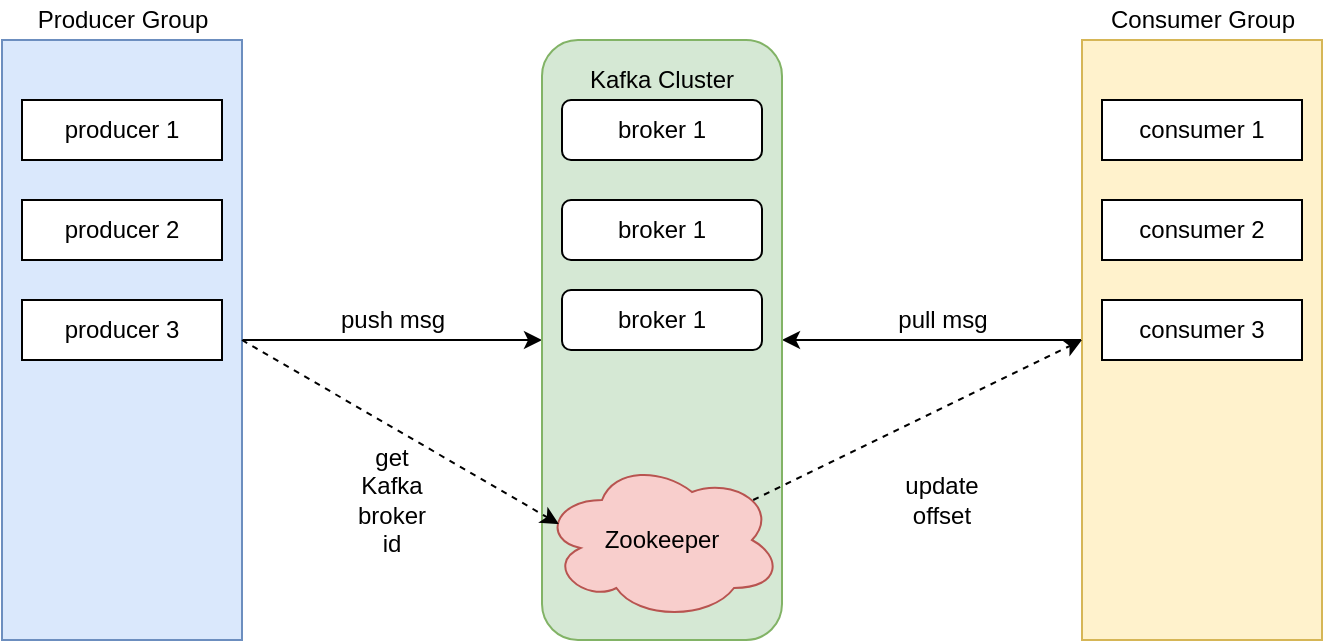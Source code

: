 <mxfile version="14.9.6" type="device"><diagram id="nGw5S4bacdjQobtpEQn1" name="Page-1"><mxGraphModel dx="1422" dy="762" grid="1" gridSize="10" guides="1" tooltips="1" connect="1" arrows="1" fold="1" page="1" pageScale="1" pageWidth="850" pageHeight="1100" math="0" shadow="0"><root><mxCell id="0"/><mxCell id="1" parent="0"/><mxCell id="AAB3Z_PISzw-zsyaYpzm-12" style="edgeStyle=orthogonalEdgeStyle;rounded=0;orthogonalLoop=1;jettySize=auto;html=1;exitX=1;exitY=0.5;exitDx=0;exitDy=0;entryX=0;entryY=0.5;entryDx=0;entryDy=0;" edge="1" parent="1" source="AAB3Z_PISzw-zsyaYpzm-1" target="AAB3Z_PISzw-zsyaYpzm-3"><mxGeometry relative="1" as="geometry"/></mxCell><mxCell id="AAB3Z_PISzw-zsyaYpzm-1" value="" style="rounded=0;whiteSpace=wrap;html=1;fillColor=#dae8fc;strokeColor=#6c8ebf;" vertex="1" parent="1"><mxGeometry x="90" y="140" width="120" height="300" as="geometry"/></mxCell><mxCell id="AAB3Z_PISzw-zsyaYpzm-13" style="edgeStyle=orthogonalEdgeStyle;rounded=0;orthogonalLoop=1;jettySize=auto;html=1;exitX=0;exitY=0.5;exitDx=0;exitDy=0;entryX=1;entryY=0.5;entryDx=0;entryDy=0;" edge="1" parent="1" source="AAB3Z_PISzw-zsyaYpzm-2" target="AAB3Z_PISzw-zsyaYpzm-3"><mxGeometry relative="1" as="geometry"/></mxCell><mxCell id="AAB3Z_PISzw-zsyaYpzm-2" value="" style="rounded=0;whiteSpace=wrap;html=1;fillColor=#fff2cc;strokeColor=#d6b656;" vertex="1" parent="1"><mxGeometry x="630" y="140" width="120" height="300" as="geometry"/></mxCell><mxCell id="AAB3Z_PISzw-zsyaYpzm-3" value="" style="rounded=1;whiteSpace=wrap;html=1;fillColor=#d5e8d4;strokeColor=#82b366;" vertex="1" parent="1"><mxGeometry x="360" y="140" width="120" height="300" as="geometry"/></mxCell><mxCell id="AAB3Z_PISzw-zsyaYpzm-4" value="Producer Group" style="text;html=1;align=center;verticalAlign=middle;resizable=0;points=[];autosize=1;strokeColor=none;" vertex="1" parent="1"><mxGeometry x="100" y="120" width="100" height="20" as="geometry"/></mxCell><mxCell id="AAB3Z_PISzw-zsyaYpzm-5" value="Consumer Group" style="text;html=1;align=center;verticalAlign=middle;resizable=0;points=[];autosize=1;strokeColor=none;" vertex="1" parent="1"><mxGeometry x="635" y="120" width="110" height="20" as="geometry"/></mxCell><mxCell id="AAB3Z_PISzw-zsyaYpzm-6" value="producer 1" style="rounded=0;whiteSpace=wrap;html=1;" vertex="1" parent="1"><mxGeometry x="100" y="170" width="100" height="30" as="geometry"/></mxCell><mxCell id="AAB3Z_PISzw-zsyaYpzm-7" value="producer 3" style="rounded=0;whiteSpace=wrap;html=1;" vertex="1" parent="1"><mxGeometry x="100" y="270" width="100" height="30" as="geometry"/></mxCell><mxCell id="AAB3Z_PISzw-zsyaYpzm-8" value="producer 2" style="rounded=0;whiteSpace=wrap;html=1;" vertex="1" parent="1"><mxGeometry x="100" y="220" width="100" height="30" as="geometry"/></mxCell><mxCell id="AAB3Z_PISzw-zsyaYpzm-9" value="consumer 1" style="rounded=0;whiteSpace=wrap;html=1;" vertex="1" parent="1"><mxGeometry x="640" y="170" width="100" height="30" as="geometry"/></mxCell><mxCell id="AAB3Z_PISzw-zsyaYpzm-10" value="consumer 2" style="rounded=0;whiteSpace=wrap;html=1;" vertex="1" parent="1"><mxGeometry x="640" y="220" width="100" height="30" as="geometry"/></mxCell><mxCell id="AAB3Z_PISzw-zsyaYpzm-11" value="consumer 3" style="rounded=0;whiteSpace=wrap;html=1;" vertex="1" parent="1"><mxGeometry x="640" y="270" width="100" height="30" as="geometry"/></mxCell><mxCell id="AAB3Z_PISzw-zsyaYpzm-14" value="push msg" style="text;html=1;align=center;verticalAlign=middle;resizable=0;points=[];autosize=1;strokeColor=none;" vertex="1" parent="1"><mxGeometry x="250" y="270" width="70" height="20" as="geometry"/></mxCell><mxCell id="AAB3Z_PISzw-zsyaYpzm-15" value="pull msg" style="text;html=1;align=center;verticalAlign=middle;resizable=0;points=[];autosize=1;strokeColor=none;" vertex="1" parent="1"><mxGeometry x="530" y="270" width="60" height="20" as="geometry"/></mxCell><mxCell id="AAB3Z_PISzw-zsyaYpzm-16" value="Zookeeper" style="ellipse;shape=cloud;whiteSpace=wrap;html=1;fillColor=#f8cecc;strokeColor=#b85450;" vertex="1" parent="1"><mxGeometry x="360" y="350" width="120" height="80" as="geometry"/></mxCell><mxCell id="AAB3Z_PISzw-zsyaYpzm-18" value="broker 1" style="rounded=1;whiteSpace=wrap;html=1;" vertex="1" parent="1"><mxGeometry x="370" y="170" width="100" height="30" as="geometry"/></mxCell><mxCell id="AAB3Z_PISzw-zsyaYpzm-19" value="broker 1" style="rounded=1;whiteSpace=wrap;html=1;" vertex="1" parent="1"><mxGeometry x="370" y="220" width="100" height="30" as="geometry"/></mxCell><mxCell id="AAB3Z_PISzw-zsyaYpzm-20" value="broker 1" style="rounded=1;whiteSpace=wrap;html=1;" vertex="1" parent="1"><mxGeometry x="370" y="265" width="100" height="30" as="geometry"/></mxCell><mxCell id="AAB3Z_PISzw-zsyaYpzm-21" value="Kafka Cluster" style="text;html=1;strokeColor=none;fillColor=none;align=center;verticalAlign=middle;whiteSpace=wrap;rounded=0;" vertex="1" parent="1"><mxGeometry x="370" y="150" width="100" height="20" as="geometry"/></mxCell><mxCell id="AAB3Z_PISzw-zsyaYpzm-23" value="" style="endArrow=classic;html=1;exitX=1;exitY=0.5;exitDx=0;exitDy=0;entryX=0.07;entryY=0.4;entryDx=0;entryDy=0;entryPerimeter=0;dashed=1;" edge="1" parent="1" source="AAB3Z_PISzw-zsyaYpzm-1" target="AAB3Z_PISzw-zsyaYpzm-16"><mxGeometry width="50" height="50" relative="1" as="geometry"><mxPoint x="380" y="310" as="sourcePoint"/><mxPoint x="430" y="260" as="targetPoint"/></mxGeometry></mxCell><mxCell id="AAB3Z_PISzw-zsyaYpzm-25" value="" style="endArrow=classic;html=1;dashed=1;exitX=0.88;exitY=0.25;exitDx=0;exitDy=0;exitPerimeter=0;" edge="1" parent="1" source="AAB3Z_PISzw-zsyaYpzm-16"><mxGeometry width="50" height="50" relative="1" as="geometry"><mxPoint x="380" y="310" as="sourcePoint"/><mxPoint x="630" y="290" as="targetPoint"/></mxGeometry></mxCell><mxCell id="AAB3Z_PISzw-zsyaYpzm-26" value="update offset" style="text;html=1;strokeColor=none;fillColor=none;align=center;verticalAlign=middle;whiteSpace=wrap;rounded=0;" vertex="1" parent="1"><mxGeometry x="540" y="360" width="40" height="20" as="geometry"/></mxCell><mxCell id="AAB3Z_PISzw-zsyaYpzm-27" value="get Kafka broker id" style="text;html=1;strokeColor=none;fillColor=none;align=center;verticalAlign=middle;whiteSpace=wrap;rounded=0;" vertex="1" parent="1"><mxGeometry x="265" y="360" width="40" height="20" as="geometry"/></mxCell></root></mxGraphModel></diagram></mxfile>